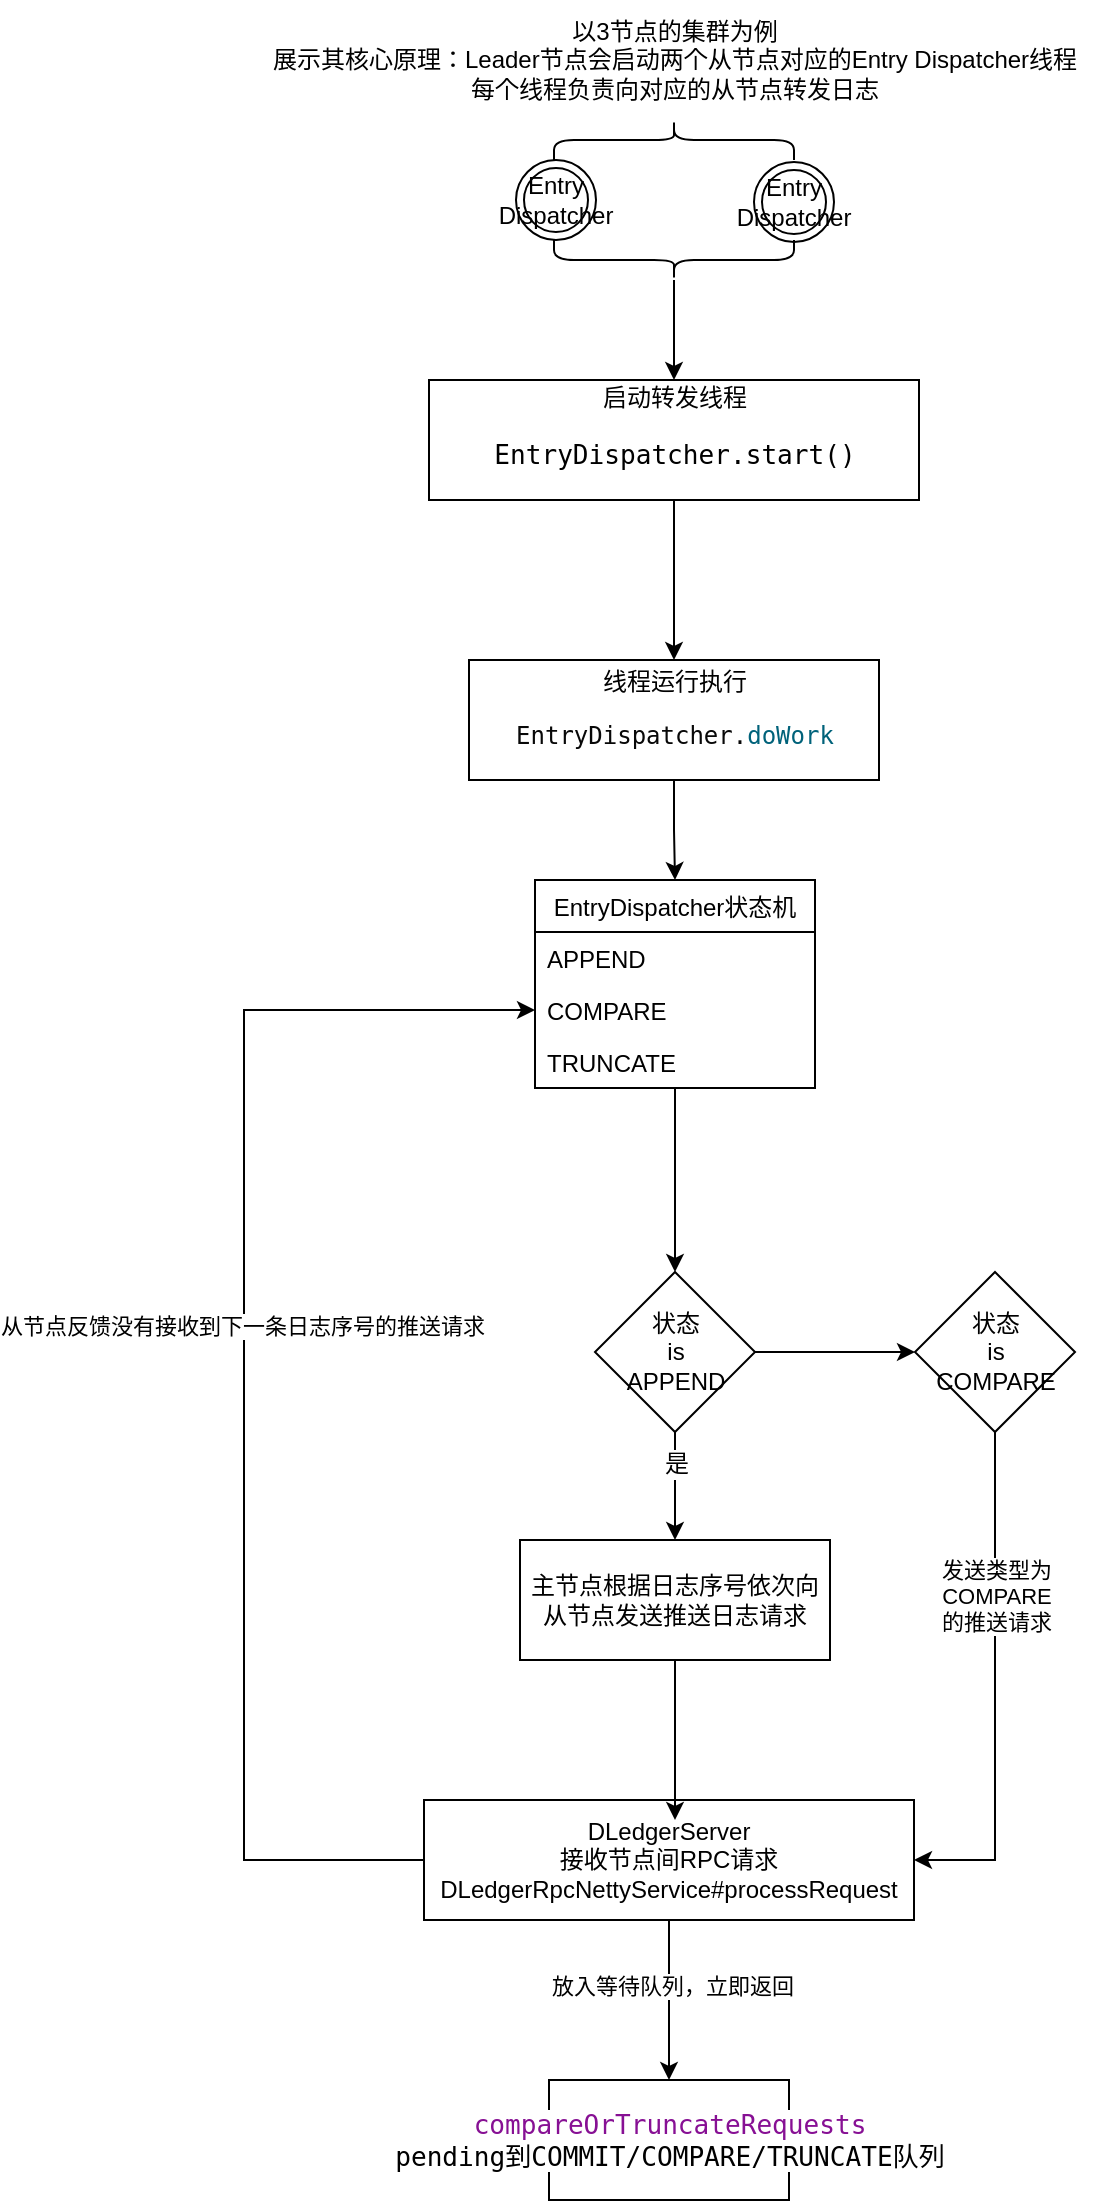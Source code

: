 <mxfile version="20.1.1" type="github">
  <diagram id="C5RBs43oDa-KdzZeNtuy" name="Page-1">
    <mxGraphModel dx="1298" dy="1924" grid="1" gridSize="10" guides="1" tooltips="1" connect="1" arrows="1" fold="1" page="1" pageScale="1" pageWidth="827" pageHeight="1169" math="0" shadow="0">
      <root>
        <mxCell id="WIyWlLk6GJQsqaUBKTNV-0" />
        <mxCell id="WIyWlLk6GJQsqaUBKTNV-1" parent="WIyWlLk6GJQsqaUBKTNV-0" />
        <mxCell id="XZIMcHnVAF-zo1OLJr0c-0" value="以3节点的集群为例&lt;br&gt;展示其核心原理：Leader节点会启动两个从节点对应的Entry Dispatcher线程&lt;br&gt;每个线程负责向对应的从节点转发日志" style="text;html=1;align=center;verticalAlign=middle;resizable=0;points=[];autosize=1;strokeColor=none;fillColor=none;fontSize=12;" vertex="1" parent="WIyWlLk6GJQsqaUBKTNV-1">
          <mxGeometry x="840" y="-40" width="430" height="60" as="geometry" />
        </mxCell>
        <mxCell id="XZIMcHnVAF-zo1OLJr0c-1" value="" style="shape=curlyBracket;whiteSpace=wrap;html=1;rounded=1;fontSize=12;rotation=90;" vertex="1" parent="WIyWlLk6GJQsqaUBKTNV-1">
          <mxGeometry x="1045" y="-30" width="20" height="120" as="geometry" />
        </mxCell>
        <mxCell id="XZIMcHnVAF-zo1OLJr0c-2" value="&lt;span style=&quot;&quot;&gt;Entry Dispatcher&lt;/span&gt;" style="ellipse;shape=doubleEllipse;whiteSpace=wrap;html=1;aspect=fixed;fontSize=12;" vertex="1" parent="WIyWlLk6GJQsqaUBKTNV-1">
          <mxGeometry x="976" y="40" width="40" height="40" as="geometry" />
        </mxCell>
        <mxCell id="XZIMcHnVAF-zo1OLJr0c-3" value="&lt;span style=&quot;&quot;&gt;Entry Dispatcher&lt;/span&gt;" style="ellipse;shape=doubleEllipse;whiteSpace=wrap;html=1;aspect=fixed;fontSize=12;" vertex="1" parent="WIyWlLk6GJQsqaUBKTNV-1">
          <mxGeometry x="1095" y="41" width="40" height="40" as="geometry" />
        </mxCell>
        <mxCell id="XZIMcHnVAF-zo1OLJr0c-9" value="" style="edgeStyle=orthogonalEdgeStyle;rounded=0;orthogonalLoop=1;jettySize=auto;html=1;" edge="1" parent="WIyWlLk6GJQsqaUBKTNV-1" source="XZIMcHnVAF-zo1OLJr0c-4" target="XZIMcHnVAF-zo1OLJr0c-7">
          <mxGeometry relative="1" as="geometry" />
        </mxCell>
        <mxCell id="XZIMcHnVAF-zo1OLJr0c-4" value="" style="shape=curlyBracket;whiteSpace=wrap;html=1;rounded=1;flipH=1;fontSize=12;rotation=90;" vertex="1" parent="WIyWlLk6GJQsqaUBKTNV-1">
          <mxGeometry x="1045" y="30" width="20" height="120" as="geometry" />
        </mxCell>
        <mxCell id="XZIMcHnVAF-zo1OLJr0c-11" value="" style="edgeStyle=orthogonalEdgeStyle;rounded=0;orthogonalLoop=1;jettySize=auto;html=1;" edge="1" parent="WIyWlLk6GJQsqaUBKTNV-1" source="XZIMcHnVAF-zo1OLJr0c-7" target="XZIMcHnVAF-zo1OLJr0c-10">
          <mxGeometry relative="1" as="geometry" />
        </mxCell>
        <mxCell id="XZIMcHnVAF-zo1OLJr0c-7" value="启动转发线程&lt;br&gt;&lt;pre style=&quot;background-color: rgb(255, 255, 255); color: rgb(8, 8, 8); font-family: &amp;quot;JetBrains Mono&amp;quot;, monospace; font-size: 9.8pt;&quot;&gt;&lt;span style=&quot;color: rgb(0, 0, 0);&quot;&gt;EntryDispatcher.start()&lt;/span&gt;&lt;/pre&gt;" style="rounded=0;whiteSpace=wrap;html=1;" vertex="1" parent="WIyWlLk6GJQsqaUBKTNV-1">
          <mxGeometry x="932.5" y="150" width="245" height="60" as="geometry" />
        </mxCell>
        <mxCell id="XZIMcHnVAF-zo1OLJr0c-24" style="edgeStyle=orthogonalEdgeStyle;rounded=0;orthogonalLoop=1;jettySize=auto;html=1;exitX=0.5;exitY=1;exitDx=0;exitDy=0;" edge="1" parent="WIyWlLk6GJQsqaUBKTNV-1" source="XZIMcHnVAF-zo1OLJr0c-10" target="XZIMcHnVAF-zo1OLJr0c-13">
          <mxGeometry relative="1" as="geometry" />
        </mxCell>
        <mxCell id="XZIMcHnVAF-zo1OLJr0c-10" value="线程运行执行&lt;br&gt;&lt;pre style=&quot;background-color: rgb(255, 255, 255); color: rgb(8, 8, 8); font-family: &amp;quot;JetBrains Mono&amp;quot;, monospace;&quot;&gt;EntryDispatcher.&lt;span style=&quot;color: rgb(0, 98, 122);&quot;&gt;doWork&lt;/span&gt;&lt;/pre&gt;" style="whiteSpace=wrap;html=1;rounded=0;" vertex="1" parent="WIyWlLk6GJQsqaUBKTNV-1">
          <mxGeometry x="952.5" y="290" width="205" height="60" as="geometry" />
        </mxCell>
        <mxCell id="XZIMcHnVAF-zo1OLJr0c-12" value="" style="edgeStyle=orthogonalEdgeStyle;rounded=0;orthogonalLoop=1;jettySize=auto;html=1;fontSize=12;" edge="1" parent="WIyWlLk6GJQsqaUBKTNV-1" source="XZIMcHnVAF-zo1OLJr0c-13" target="XZIMcHnVAF-zo1OLJr0c-19">
          <mxGeometry relative="1" as="geometry" />
        </mxCell>
        <mxCell id="XZIMcHnVAF-zo1OLJr0c-13" value="EntryDispatcher状态机" style="swimlane;fontStyle=0;childLayout=stackLayout;horizontal=1;startSize=26;fillColor=none;horizontalStack=0;resizeParent=1;resizeParentMax=0;resizeLast=0;collapsible=1;marginBottom=0;fontSize=12;" vertex="1" parent="WIyWlLk6GJQsqaUBKTNV-1">
          <mxGeometry x="985.5" y="400" width="140" height="104" as="geometry" />
        </mxCell>
        <mxCell id="XZIMcHnVAF-zo1OLJr0c-14" value="APPEND" style="text;strokeColor=none;fillColor=none;align=left;verticalAlign=top;spacingLeft=4;spacingRight=4;overflow=hidden;rotatable=0;points=[[0,0.5],[1,0.5]];portConstraint=eastwest;fontSize=12;" vertex="1" parent="XZIMcHnVAF-zo1OLJr0c-13">
          <mxGeometry y="26" width="140" height="26" as="geometry" />
        </mxCell>
        <mxCell id="XZIMcHnVAF-zo1OLJr0c-15" value="COMPARE" style="text;strokeColor=none;fillColor=none;align=left;verticalAlign=top;spacingLeft=4;spacingRight=4;overflow=hidden;rotatable=0;points=[[0,0.5],[1,0.5]];portConstraint=eastwest;fontSize=12;" vertex="1" parent="XZIMcHnVAF-zo1OLJr0c-13">
          <mxGeometry y="52" width="140" height="26" as="geometry" />
        </mxCell>
        <mxCell id="XZIMcHnVAF-zo1OLJr0c-16" value="TRUNCATE" style="text;strokeColor=none;fillColor=none;align=left;verticalAlign=top;spacingLeft=4;spacingRight=4;overflow=hidden;rotatable=0;points=[[0,0.5],[1,0.5]];portConstraint=eastwest;fontSize=12;" vertex="1" parent="XZIMcHnVAF-zo1OLJr0c-13">
          <mxGeometry y="78" width="140" height="26" as="geometry" />
        </mxCell>
        <mxCell id="XZIMcHnVAF-zo1OLJr0c-17" value="" style="edgeStyle=orthogonalEdgeStyle;rounded=0;orthogonalLoop=1;jettySize=auto;html=1;fontSize=12;" edge="1" parent="WIyWlLk6GJQsqaUBKTNV-1" source="XZIMcHnVAF-zo1OLJr0c-19" target="XZIMcHnVAF-zo1OLJr0c-21">
          <mxGeometry relative="1" as="geometry" />
        </mxCell>
        <mxCell id="XZIMcHnVAF-zo1OLJr0c-18" value="是" style="edgeLabel;html=1;align=center;verticalAlign=middle;resizable=0;points=[];fontSize=12;" vertex="1" connectable="0" parent="XZIMcHnVAF-zo1OLJr0c-17">
          <mxGeometry x="-0.426" relative="1" as="geometry">
            <mxPoint as="offset" />
          </mxGeometry>
        </mxCell>
        <mxCell id="XZIMcHnVAF-zo1OLJr0c-28" value="" style="edgeStyle=orthogonalEdgeStyle;rounded=0;orthogonalLoop=1;jettySize=auto;html=1;" edge="1" parent="WIyWlLk6GJQsqaUBKTNV-1" source="XZIMcHnVAF-zo1OLJr0c-19" target="XZIMcHnVAF-zo1OLJr0c-27">
          <mxGeometry relative="1" as="geometry" />
        </mxCell>
        <mxCell id="XZIMcHnVAF-zo1OLJr0c-19" value="状态&lt;br&gt;is&lt;br&gt;APPEND" style="rhombus;whiteSpace=wrap;html=1;fillColor=none;fontStyle=0;startSize=26;" vertex="1" parent="WIyWlLk6GJQsqaUBKTNV-1">
          <mxGeometry x="1015.5" y="596" width="80" height="80" as="geometry" />
        </mxCell>
        <mxCell id="XZIMcHnVAF-zo1OLJr0c-20" value="" style="edgeStyle=orthogonalEdgeStyle;rounded=0;orthogonalLoop=1;jettySize=auto;html=1;fontSize=12;" edge="1" parent="WIyWlLk6GJQsqaUBKTNV-1" source="XZIMcHnVAF-zo1OLJr0c-21">
          <mxGeometry relative="1" as="geometry">
            <mxPoint x="1055.5" y="870" as="targetPoint" />
          </mxGeometry>
        </mxCell>
        <mxCell id="XZIMcHnVAF-zo1OLJr0c-21" value="主节点根据日志序号依次向从节点发送推送日志请求" style="whiteSpace=wrap;html=1;fillColor=none;fontStyle=0;startSize=26;" vertex="1" parent="WIyWlLk6GJQsqaUBKTNV-1">
          <mxGeometry x="978" y="730" width="155" height="60" as="geometry" />
        </mxCell>
        <mxCell id="XZIMcHnVAF-zo1OLJr0c-25" style="edgeStyle=orthogonalEdgeStyle;rounded=0;orthogonalLoop=1;jettySize=auto;html=1;exitX=0;exitY=0.5;exitDx=0;exitDy=0;entryX=0;entryY=0.5;entryDx=0;entryDy=0;" edge="1" parent="WIyWlLk6GJQsqaUBKTNV-1" source="XZIMcHnVAF-zo1OLJr0c-22" target="XZIMcHnVAF-zo1OLJr0c-15">
          <mxGeometry relative="1" as="geometry">
            <mxPoint x="860" y="550" as="targetPoint" />
            <Array as="points">
              <mxPoint x="840" y="890" />
              <mxPoint x="840" y="465" />
            </Array>
          </mxGeometry>
        </mxCell>
        <mxCell id="XZIMcHnVAF-zo1OLJr0c-26" value="从节点反馈没有接收到下一条日志序号的推送请求" style="edgeLabel;html=1;align=center;verticalAlign=middle;resizable=0;points=[];" vertex="1" connectable="0" parent="XZIMcHnVAF-zo1OLJr0c-25">
          <mxGeometry x="0.083" y="1" relative="1" as="geometry">
            <mxPoint as="offset" />
          </mxGeometry>
        </mxCell>
        <mxCell id="XZIMcHnVAF-zo1OLJr0c-32" value="" style="edgeStyle=orthogonalEdgeStyle;rounded=0;orthogonalLoop=1;jettySize=auto;html=1;" edge="1" parent="WIyWlLk6GJQsqaUBKTNV-1" source="XZIMcHnVAF-zo1OLJr0c-22" target="XZIMcHnVAF-zo1OLJr0c-31">
          <mxGeometry relative="1" as="geometry" />
        </mxCell>
        <mxCell id="XZIMcHnVAF-zo1OLJr0c-33" value="放入等待队列，立即返回" style="edgeLabel;html=1;align=center;verticalAlign=middle;resizable=0;points=[];" vertex="1" connectable="0" parent="XZIMcHnVAF-zo1OLJr0c-32">
          <mxGeometry x="-0.188" y="1" relative="1" as="geometry">
            <mxPoint as="offset" />
          </mxGeometry>
        </mxCell>
        <mxCell id="XZIMcHnVAF-zo1OLJr0c-22" value="DLedgerServer&lt;br&gt;接收节点间RPC请求&lt;br&gt;DLedgerRpcNettyService#processRequest" style="whiteSpace=wrap;html=1;fillColor=none;fontStyle=0;startSize=26;" vertex="1" parent="WIyWlLk6GJQsqaUBKTNV-1">
          <mxGeometry x="930" y="860" width="245" height="60" as="geometry" />
        </mxCell>
        <mxCell id="XZIMcHnVAF-zo1OLJr0c-29" style="edgeStyle=orthogonalEdgeStyle;rounded=0;orthogonalLoop=1;jettySize=auto;html=1;exitX=0.5;exitY=1;exitDx=0;exitDy=0;entryX=1;entryY=0.5;entryDx=0;entryDy=0;" edge="1" parent="WIyWlLk6GJQsqaUBKTNV-1" source="XZIMcHnVAF-zo1OLJr0c-27" target="XZIMcHnVAF-zo1OLJr0c-22">
          <mxGeometry relative="1" as="geometry" />
        </mxCell>
        <mxCell id="XZIMcHnVAF-zo1OLJr0c-30" value="发送类型为&lt;br&gt;COMPARE&lt;br&gt;的推送请求" style="edgeLabel;html=1;align=center;verticalAlign=middle;resizable=0;points=[];" vertex="1" connectable="0" parent="XZIMcHnVAF-zo1OLJr0c-29">
          <mxGeometry x="-0.356" relative="1" as="geometry">
            <mxPoint as="offset" />
          </mxGeometry>
        </mxCell>
        <mxCell id="XZIMcHnVAF-zo1OLJr0c-27" value="状态&lt;br&gt;is&lt;br&gt;COMPARE" style="rhombus;whiteSpace=wrap;html=1;fillColor=none;fontStyle=0;startSize=26;" vertex="1" parent="WIyWlLk6GJQsqaUBKTNV-1">
          <mxGeometry x="1175.5" y="596" width="80" height="80" as="geometry" />
        </mxCell>
        <mxCell id="XZIMcHnVAF-zo1OLJr0c-31" value="&lt;pre style=&quot;background-color: rgb(255, 255, 255); font-family: &amp;quot;JetBrains Mono&amp;quot;, monospace; font-size: 9.8pt;&quot;&gt;&lt;font color=&quot;#871094&quot;&gt;compareOrTruncateRequests&lt;br&gt;&lt;/font&gt;pending到COMMIT/COMPARE/TRUNCATE队列&lt;/pre&gt;" style="whiteSpace=wrap;html=1;fillColor=none;fontStyle=0;startSize=26;" vertex="1" parent="WIyWlLk6GJQsqaUBKTNV-1">
          <mxGeometry x="992.5" y="1000" width="120" height="60" as="geometry" />
        </mxCell>
      </root>
    </mxGraphModel>
  </diagram>
</mxfile>
